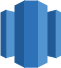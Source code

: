 <?xml version="1.0" encoding="UTF-8"?>
<dia:diagram xmlns:dia="http://www.lysator.liu.se/~alla/dia/">
  <dia:layer name="Fondo" visible="true" active="true">
    <dia:group>
      <dia:group>
        <dia:object type="Standard - Polygon" version="0" id="O0">
          <dia:attribute name="obj_pos">
            <dia:point val="2.5,3.373"/>
          </dia:attribute>
          <dia:attribute name="obj_bb">
            <dia:rectangle val="2.5,1.315;3.758,3.678"/>
          </dia:attribute>
          <dia:attribute name="poly_points">
            <dia:point val="2.5,3.373"/>
            <dia:point val="3.758,3.678"/>
            <dia:point val="3.758,1.315"/>
            <dia:point val="2.5,1.62"/>
          </dia:attribute>
          <dia:attribute name="line_color">
            <dia:color val="#205b98"/>
          </dia:attribute>
          <dia:attribute name="line_width">
            <dia:real val="0"/>
          </dia:attribute>
          <dia:attribute name="inner_color">
            <dia:color val="#205b98"/>
          </dia:attribute>
          <dia:attribute name="show_background">
            <dia:boolean val="true"/>
          </dia:attribute>
        </dia:object>
        <dia:object type="Standard - Polygon" version="0" id="O1">
          <dia:attribute name="obj_pos">
            <dia:point val="3.758,1.315"/>
          </dia:attribute>
          <dia:attribute name="obj_bb">
            <dia:rectangle val="3.758,1.315;4,3.678"/>
          </dia:attribute>
          <dia:attribute name="poly_points">
            <dia:point val="3.758,1.315"/>
            <dia:point val="4,1.436"/>
            <dia:point val="4,3.557"/>
            <dia:point val="3.758,3.678"/>
          </dia:attribute>
          <dia:attribute name="line_color">
            <dia:color val="#5294cf"/>
          </dia:attribute>
          <dia:attribute name="line_width">
            <dia:real val="0"/>
          </dia:attribute>
          <dia:attribute name="inner_color">
            <dia:color val="#5294cf"/>
          </dia:attribute>
          <dia:attribute name="show_background">
            <dia:boolean val="true"/>
          </dia:attribute>
        </dia:object>
        <dia:object type="Standard - Polygon" version="0" id="O2">
          <dia:attribute name="obj_pos">
            <dia:point val="2.5,3.373"/>
          </dia:attribute>
          <dia:attribute name="obj_bb">
            <dia:rectangle val="1.242,1.315;2.5,3.678"/>
          </dia:attribute>
          <dia:attribute name="poly_points">
            <dia:point val="2.5,3.373"/>
            <dia:point val="1.242,3.678"/>
            <dia:point val="1.242,1.315"/>
            <dia:point val="2.5,1.62"/>
          </dia:attribute>
          <dia:attribute name="line_color">
            <dia:color val="#5294cf"/>
          </dia:attribute>
          <dia:attribute name="line_width">
            <dia:real val="0"/>
          </dia:attribute>
          <dia:attribute name="inner_color">
            <dia:color val="#5294cf"/>
          </dia:attribute>
          <dia:attribute name="show_background">
            <dia:boolean val="true"/>
          </dia:attribute>
        </dia:object>
        <dia:object type="Standard - Polygon" version="0" id="O3">
          <dia:attribute name="obj_pos">
            <dia:point val="1.242,1.315"/>
          </dia:attribute>
          <dia:attribute name="obj_bb">
            <dia:rectangle val="1,1.315;1.242,3.678"/>
          </dia:attribute>
          <dia:attribute name="poly_points">
            <dia:point val="1.242,1.315"/>
            <dia:point val="1,1.436"/>
            <dia:point val="1,3.557"/>
            <dia:point val="1.242,3.678"/>
          </dia:attribute>
          <dia:attribute name="line_color">
            <dia:color val="#205b98"/>
          </dia:attribute>
          <dia:attribute name="line_width">
            <dia:real val="0"/>
          </dia:attribute>
          <dia:attribute name="inner_color">
            <dia:color val="#205b98"/>
          </dia:attribute>
          <dia:attribute name="show_background">
            <dia:boolean val="true"/>
          </dia:attribute>
        </dia:object>
        <dia:object type="Standard - Polygon" version="0" id="O4">
          <dia:attribute name="obj_pos">
            <dia:point val="2.822,4.153"/>
          </dia:attribute>
          <dia:attribute name="obj_bb">
            <dia:rectangle val="2.672,0.847;3.3,4.153"/>
          </dia:attribute>
          <dia:attribute name="poly_points">
            <dia:point val="2.822,4.153"/>
            <dia:point val="3.3,3.914"/>
            <dia:point val="3.3,1.086"/>
            <dia:point val="2.822,0.847"/>
            <dia:point val="2.672,2.419"/>
          </dia:attribute>
          <dia:attribute name="line_color">
            <dia:color val="#5294cf"/>
          </dia:attribute>
          <dia:attribute name="line_width">
            <dia:real val="0"/>
          </dia:attribute>
          <dia:attribute name="inner_color">
            <dia:color val="#5294cf"/>
          </dia:attribute>
          <dia:attribute name="show_background">
            <dia:boolean val="true"/>
          </dia:attribute>
        </dia:object>
        <dia:object type="Standard - Polygon" version="0" id="O5">
          <dia:attribute name="obj_pos">
            <dia:point val="2.178,4.153"/>
          </dia:attribute>
          <dia:attribute name="obj_bb">
            <dia:rectangle val="1.7,0.847;2.328,4.153"/>
          </dia:attribute>
          <dia:attribute name="poly_points">
            <dia:point val="2.178,4.153"/>
            <dia:point val="1.7,3.914"/>
            <dia:point val="1.7,1.086"/>
            <dia:point val="2.178,0.847"/>
            <dia:point val="2.328,2.414"/>
          </dia:attribute>
          <dia:attribute name="line_color">
            <dia:color val="#205b98"/>
          </dia:attribute>
          <dia:attribute name="line_width">
            <dia:real val="0"/>
          </dia:attribute>
          <dia:attribute name="inner_color">
            <dia:color val="#205b98"/>
          </dia:attribute>
          <dia:attribute name="show_background">
            <dia:boolean val="true"/>
          </dia:attribute>
        </dia:object>
        <dia:object type="Standard - Box" version="0" id="O6">
          <dia:attribute name="obj_pos">
            <dia:point val="2.178,0.847"/>
          </dia:attribute>
          <dia:attribute name="obj_bb">
            <dia:rectangle val="2.178,0.847;2.822,4.153"/>
          </dia:attribute>
          <dia:attribute name="elem_corner">
            <dia:point val="2.178,0.847"/>
          </dia:attribute>
          <dia:attribute name="elem_width">
            <dia:real val="0.644"/>
          </dia:attribute>
          <dia:attribute name="elem_height">
            <dia:real val="3.306"/>
          </dia:attribute>
          <dia:attribute name="border_width">
            <dia:real val="0"/>
          </dia:attribute>
          <dia:attribute name="border_color">
            <dia:color val="#2d72b8"/>
          </dia:attribute>
          <dia:attribute name="inner_color">
            <dia:color val="#2d72b8"/>
          </dia:attribute>
          <dia:attribute name="show_background">
            <dia:boolean val="true"/>
          </dia:attribute>
        </dia:object>
      </dia:group>
    </dia:group>
  </dia:layer>
</dia:diagram>
